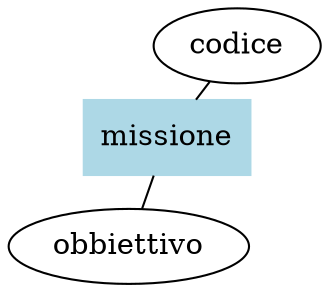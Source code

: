 graph ER {
    layout=neato;
    overlap=false;
    // Entità
    /// Missione
    missione[shape="box", style=filled, color="lightblue"];
    missione_codice[label="codice"];
    missione_obbiettivo[label="obbiettivo"];
    missione -- missione_codice;
    missione -- missione_obbiettivo;
    // Relazioni
    // Varie ed Eventuali
}
